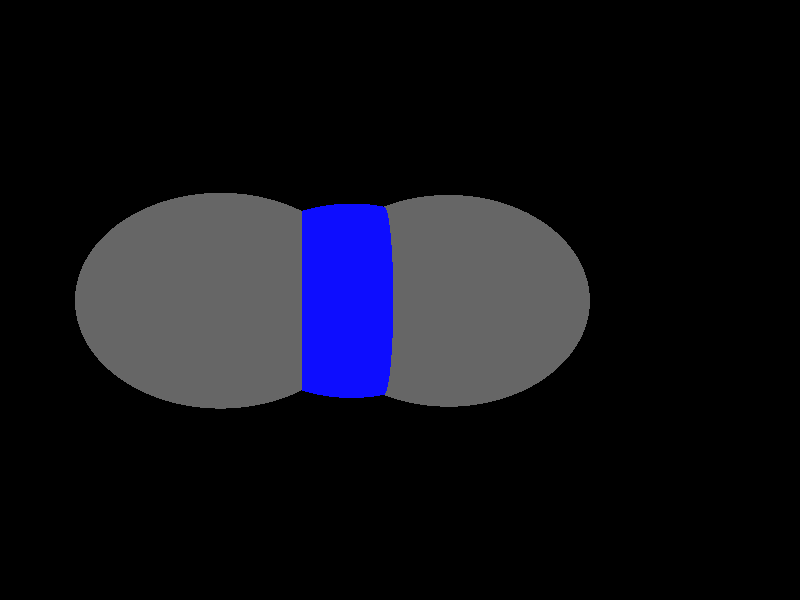 global_settings {
	ambient_light rgb <0.200000002980232, 0.200000002980232, 0.200000002980232>
	max_trace_level 15
}

background { color rgb <0,0,0> }

camera {
	perspective
	location <-1.07002685206219, 15.2504181577897, -0.25597463925243>
	angle 40
	up <0.000868117892503953, 0.0202056032653944, 0.999795469067552>
	right <-0.995952826157757, 0.0898724801160371, -0.000951517824052058> * 1
	direction <-0.0898733244055303, -0.9957482969679, 0.0202018475844244> }

light_source {
	<-24.6470568728072, 37.7511707798376, 23.6913164598103>
	color rgb <1, 1, 1>
	fade_distance 69.7938854208013
	fade_power 0
	spotlight
	area_light <20, 0, 0>, <0, 0, 20>, 20, 20
	circular
	orient
	point_at <24.6470568728072, -37.7511707798376, -23.6913164598103>
}

light_source {
	<26.2576215230763, -19.3897258686006, 24.8019186380891>
	color rgb <0.300000011920929, 0.300000011920929, 0.300000011920929> shadowless
	fade_distance 69.7938854208013
	fade_power 0
	parallel
	point_at <-26.2576215230763, 19.3897258686006, -24.8019186380891>
}

#default {
	finish {ambient 0.5 diffuse 1 specular 0.2 roughness .01 metallic 1}
}

union {
cylinder {
	<-1.68633257442229, 1.9065, -6.88863824520386e-18>, 	<-2.25283222143402, 1.9065, -6.88863824520386e-18>, 0.075
	pigment { rgbt <0.0500000007450581, 0.0500000007450581, 1, 0> }
}
cylinder {
	<-1.68633257442229, 2.07525, 0.0974278579257494>, 	<-2.25283222143402, 2.07525, 0.0974278579257494>, 0.075
	pigment { rgbt <0.0500000007450581, 0.0500000007450581, 1, 0> }
}
cylinder {
	<-1.68633257442229, 2.07525, -0.0974278579257493>, 	<-2.25283222143402, 2.07525, -0.0974278579257493>, 0.075
	pigment { rgbt <0.0500000007450581, 0.0500000007450581, 1, 0> }
}
cylinder {
	<-2.25283222143402, 1.9065, -6.88863824520386e-18>, 	<-2.84633186844574, 1.9065, -6.88863824520386e-18>, 0.075
	pigment { rgbt <0.400000005960464, 0.400000005960464, 0.400000005960464, 0> }
}
cylinder {
	<-2.25283222143402, 2.07525, 0.0974278579257494>, 	<-2.84633186844574, 2.07525, 0.0974278579257494>, 0.075
	pigment { rgbt <0.400000005960464, 0.400000005960464, 0.400000005960464, 0> }
}
cylinder {
	<-2.25283222143402, 2.07525, -0.0974278579257493>, 	<-2.84633186844574, 2.07525, -0.0974278579257493>, 0.075
	pigment { rgbt <0.400000005960464, 0.400000005960464, 0.400000005960464, 0> }
}
cylinder {
	<-1.68633257442229, 2.019, 0>, 	<-0.933834065777129, 2.019, 0>, 0.075
	pigment { rgbt <0.0500000007450581, 0.0500000007450581, 1, 0> }
}
cylinder {
	<-0.933834065777129, 2.019, 0>, 	<-0.154335557131966, 2.019, 0>, 0.075
	pigment { rgbt <0.400000005960464, 0.400000005960464, 0.400000005960464, 0> }
}
sphere {
	<-1.68633257442229, 2.019, 0>, 0.3834
	pigment { rgbt <0.0500000007450581, 0.0500000007450581, 1,0> }
}
sphere {
	<-2.84633186844574, 2.019, 0>, 0.4104
	pigment { rgbt <0.400000005960464, 0.400000005960464, 0.400000005960464,0> }
}
sphere {
	<-0.154335557131966, 2.019, 0>, 0.4104
	pigment { rgbt <0.400000005960464, 0.400000005960464, 0.400000005960464,0> }
}
}
merge {
}
union {
}
merge {
sphere {
	<-1.68633257442229, 2.019, 0>, 1.549845
	pigment { rgbt <0, 0, 0,0> }
}
sphere {
	<-2.84633186844574, 2.019, 0>, 1.69983
	pigment { rgbt <0, 0, 0,0> }
}
sphere {
	<-0.154335557131966, 2.019, 0>, 1.69983
	pigment { rgbt <0, 0, 0,0> }
}
sphere {
	<-1.68633257442229, 2.019, 0>, 1.55
	pigment { rgbt <0.0500000007450581, 0.0500000007450581, 1,0.350000023841858> }
}
sphere {
	<-2.84633186844574, 2.019, 0>, 1.7
	pigment { rgbt <0.400000005960464, 0.400000005960464, 0.400000005960464,0.350000023841858> }
}
sphere {
	<-0.154335557131966, 2.019, 0>, 1.7
	pigment { rgbt <0.400000005960464, 0.400000005960464, 0.400000005960464,0.350000023841858> }
}
}
